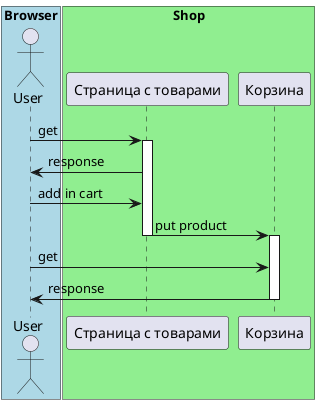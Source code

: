 ---
@startuml
box "Browser" #LightBlue
actor User as user
end box
box "Shop" #LightGreen
participant "Страница с товарами" as product
participant "Корзина" as cart
end box
user -> product: get
activate product
product ->user: response
user -> product: add in cart
product -> cart:    put product
deactivate product
activate cart
user-> cart: get
cart->user: response
deactivate cart

@enduml